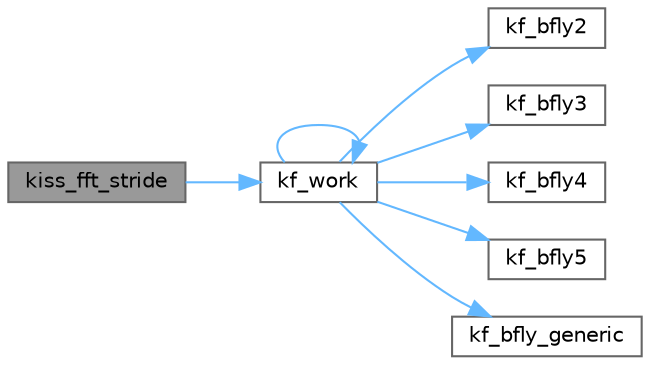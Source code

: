 digraph "kiss_fft_stride"
{
 // INTERACTIVE_SVG=YES
 // LATEX_PDF_SIZE
  bgcolor="transparent";
  edge [fontname=Helvetica,fontsize=10,labelfontname=Helvetica,labelfontsize=10];
  node [fontname=Helvetica,fontsize=10,shape=box,height=0.2,width=0.4];
  rankdir="LR";
  Node1 [id="Node000001",label="kiss_fft_stride",height=0.2,width=0.4,color="gray40", fillcolor="grey60", style="filled", fontcolor="black",tooltip=" "];
  Node1 -> Node2 [id="edge1_Node000001_Node000002",color="steelblue1",style="solid",tooltip=" "];
  Node2 [id="Node000002",label="kf_work",height=0.2,width=0.4,color="grey40", fillcolor="white", style="filled",URL="$d7/dc2/kiss__fft_8cpp_a96e4f47862a2df7183ae9e8caaf7a866.html#a96e4f47862a2df7183ae9e8caaf7a866",tooltip=" "];
  Node2 -> Node3 [id="edge2_Node000002_Node000003",color="steelblue1",style="solid",tooltip=" "];
  Node3 [id="Node000003",label="kf_bfly2",height=0.2,width=0.4,color="grey40", fillcolor="white", style="filled",URL="$d7/dc2/kiss__fft_8cpp_a1d97d74ec66398db90ac4e6ae08ffa80.html#a1d97d74ec66398db90ac4e6ae08ffa80",tooltip=" "];
  Node2 -> Node4 [id="edge3_Node000002_Node000004",color="steelblue1",style="solid",tooltip=" "];
  Node4 [id="Node000004",label="kf_bfly3",height=0.2,width=0.4,color="grey40", fillcolor="white", style="filled",URL="$d7/dc2/kiss__fft_8cpp_a6b2ff941baf8c5dc00828591927ce4d6.html#a6b2ff941baf8c5dc00828591927ce4d6",tooltip=" "];
  Node2 -> Node5 [id="edge4_Node000002_Node000005",color="steelblue1",style="solid",tooltip=" "];
  Node5 [id="Node000005",label="kf_bfly4",height=0.2,width=0.4,color="grey40", fillcolor="white", style="filled",URL="$d7/dc2/kiss__fft_8cpp_a0976fd89e0c02bf44e5df3b689dfe115.html#a0976fd89e0c02bf44e5df3b689dfe115",tooltip=" "];
  Node2 -> Node6 [id="edge5_Node000002_Node000006",color="steelblue1",style="solid",tooltip=" "];
  Node6 [id="Node000006",label="kf_bfly5",height=0.2,width=0.4,color="grey40", fillcolor="white", style="filled",URL="$d7/dc2/kiss__fft_8cpp_afae5a86498c64fc9a8ccc4032de62ee0.html#afae5a86498c64fc9a8ccc4032de62ee0",tooltip=" "];
  Node2 -> Node7 [id="edge6_Node000002_Node000007",color="steelblue1",style="solid",tooltip=" "];
  Node7 [id="Node000007",label="kf_bfly_generic",height=0.2,width=0.4,color="grey40", fillcolor="white", style="filled",URL="$d7/dc2/kiss__fft_8cpp_a43383279ff41679c7ae47bc163d7050c.html#a43383279ff41679c7ae47bc163d7050c",tooltip=" "];
  Node2 -> Node2 [id="edge7_Node000002_Node000002",color="steelblue1",style="solid",tooltip=" "];
}
